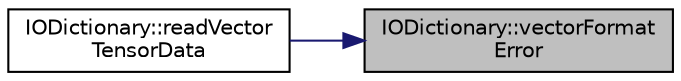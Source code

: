digraph "IODictionary::vectorFormatError"
{
 // LATEX_PDF_SIZE
  bgcolor="transparent";
  edge [fontname="Helvetica",fontsize="10",labelfontname="Helvetica",labelfontsize="10"];
  node [fontname="Helvetica",fontsize="10",shape=record];
  rankdir="RL";
  Node1 [label="IODictionary::vectorFormat\lError",height=0.2,width=0.4,color="black", fillcolor="grey75", style="filled", fontcolor="black",tooltip=" "];
  Node1 -> Node2 [dir="back",color="midnightblue",fontsize="10",style="solid",fontname="Helvetica"];
  Node2 [label="IODictionary::readVector\lTensorData",height=0.2,width=0.4,color="black",URL="$classIODictionary.html#afe65c75bb2e1b3f5637e988f8cc379c4",tooltip=" "];
}
